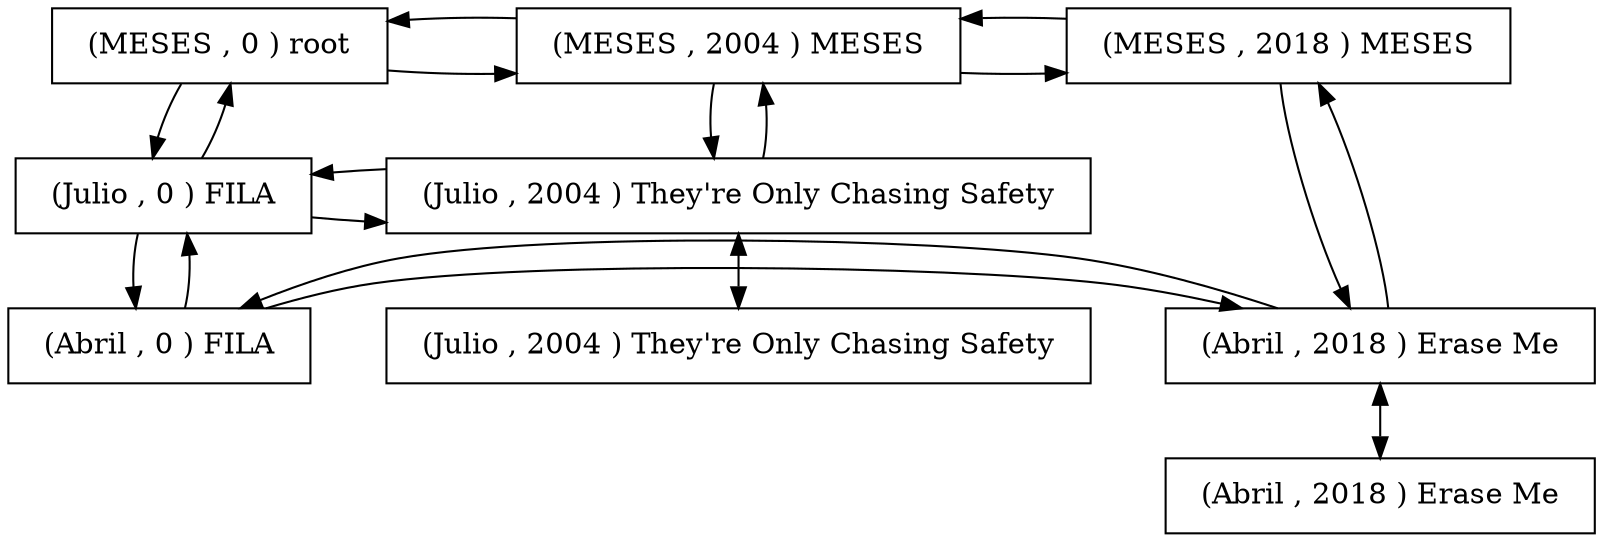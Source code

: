 digraph G { 
rankdir = TB;node [shape=rectangle, height=0.5, width=0.5];
graph[ nodesep = 0.5];
nodeMESES0 [label = "  (MESES , 0 ) root  " ]; 
nodeMESES2004 [label = "  (MESES , 2004 ) MESES  " ]; 
nodeMESES2018 [label = "  (MESES , 2018 ) MESES  " ]; 
nodeJulio0 [label = "  (Julio , 0 ) FILA  " ]; 
nodeJulio2004 [label = "  (Julio , 2004 ) They're Only Chasing Safety  " ]; 
node1Julio2004 [label = "  (Julio , 2004 ) They're Only Chasing Safety  " ]; 
nodeJulio2004 [label = "  (Julio , 2004 ) They're Only Chasing Safety  " ]; 
nodeAbril0 [label = "  (Abril , 0 ) FILA  " ]; 
nodeAbril2018 [label = "  (Abril , 2018 ) Erase Me  " ]; 
node1Abril2018 [label = "  (Abril , 2018 ) Erase Me  " ]; 
nodeAbril2018 [label = "  (Abril , 2018 ) Erase Me  " ]; 
nodeMESES0 -> nodeMESES2004; 
nodeMESES2004 -> nodeMESES2018; 
nodeMESES2018 -> nodeMESES2004; 
nodeMESES2004 -> nodeMESES0; 
nodeJulio0 -> nodeJulio2004; 
nodeJulio2004-> node1Julio2004[dir = both]; 
nodeJulio2004 -> nodeJulio0; 
nodeAbril0 -> nodeAbril2018[constraint=false]; 
nodeAbril2018-> node1Abril2018[dir = both]; 
nodeAbril2018 -> nodeAbril0[constraint=false]; 
nodeMESES0 -> nodeJulio0; 
nodeJulio0 -> nodeAbril0; 
nodeAbril0 -> nodeJulio0; 
nodeJulio0 -> nodeMESES0; 
nodeMESES2004 -> nodeJulio2004; 
nodeJulio2004 -> nodeMESES2004; 
nodeMESES2018 -> nodeAbril2018; 
nodeAbril2018 -> nodeMESES2018; 
{ rank = same;nodeMESES0 ;nodeMESES2004 ;nodeMESES2018 ;} 
{ rank = same;nodeJulio0 ;nodeJulio2004 ;} 
{ rank = same;nodeAbril0 ;nodeAbril2018 ;} 
}